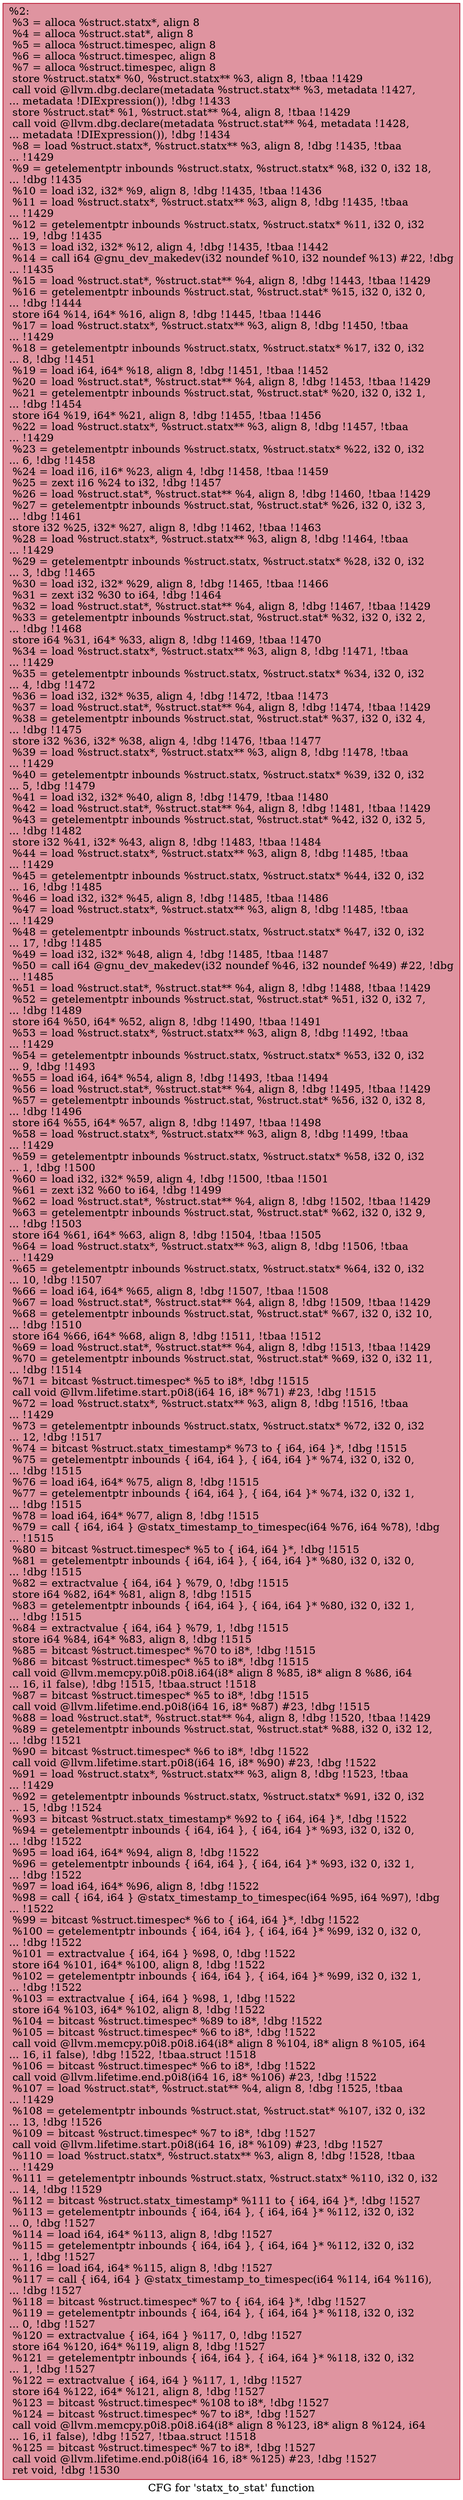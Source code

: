 digraph "CFG for 'statx_to_stat' function" {
	label="CFG for 'statx_to_stat' function";

	Node0x15e08e0 [shape=record,color="#b70d28ff", style=filled, fillcolor="#b70d2870",label="{%2:\l  %3 = alloca %struct.statx*, align 8\l  %4 = alloca %struct.stat*, align 8\l  %5 = alloca %struct.timespec, align 8\l  %6 = alloca %struct.timespec, align 8\l  %7 = alloca %struct.timespec, align 8\l  store %struct.statx* %0, %struct.statx** %3, align 8, !tbaa !1429\l  call void @llvm.dbg.declare(metadata %struct.statx** %3, metadata !1427,\l... metadata !DIExpression()), !dbg !1433\l  store %struct.stat* %1, %struct.stat** %4, align 8, !tbaa !1429\l  call void @llvm.dbg.declare(metadata %struct.stat** %4, metadata !1428,\l... metadata !DIExpression()), !dbg !1434\l  %8 = load %struct.statx*, %struct.statx** %3, align 8, !dbg !1435, !tbaa\l... !1429\l  %9 = getelementptr inbounds %struct.statx, %struct.statx* %8, i32 0, i32 18,\l... !dbg !1435\l  %10 = load i32, i32* %9, align 8, !dbg !1435, !tbaa !1436\l  %11 = load %struct.statx*, %struct.statx** %3, align 8, !dbg !1435, !tbaa\l... !1429\l  %12 = getelementptr inbounds %struct.statx, %struct.statx* %11, i32 0, i32\l... 19, !dbg !1435\l  %13 = load i32, i32* %12, align 4, !dbg !1435, !tbaa !1442\l  %14 = call i64 @gnu_dev_makedev(i32 noundef %10, i32 noundef %13) #22, !dbg\l... !1435\l  %15 = load %struct.stat*, %struct.stat** %4, align 8, !dbg !1443, !tbaa !1429\l  %16 = getelementptr inbounds %struct.stat, %struct.stat* %15, i32 0, i32 0,\l... !dbg !1444\l  store i64 %14, i64* %16, align 8, !dbg !1445, !tbaa !1446\l  %17 = load %struct.statx*, %struct.statx** %3, align 8, !dbg !1450, !tbaa\l... !1429\l  %18 = getelementptr inbounds %struct.statx, %struct.statx* %17, i32 0, i32\l... 8, !dbg !1451\l  %19 = load i64, i64* %18, align 8, !dbg !1451, !tbaa !1452\l  %20 = load %struct.stat*, %struct.stat** %4, align 8, !dbg !1453, !tbaa !1429\l  %21 = getelementptr inbounds %struct.stat, %struct.stat* %20, i32 0, i32 1,\l... !dbg !1454\l  store i64 %19, i64* %21, align 8, !dbg !1455, !tbaa !1456\l  %22 = load %struct.statx*, %struct.statx** %3, align 8, !dbg !1457, !tbaa\l... !1429\l  %23 = getelementptr inbounds %struct.statx, %struct.statx* %22, i32 0, i32\l... 6, !dbg !1458\l  %24 = load i16, i16* %23, align 4, !dbg !1458, !tbaa !1459\l  %25 = zext i16 %24 to i32, !dbg !1457\l  %26 = load %struct.stat*, %struct.stat** %4, align 8, !dbg !1460, !tbaa !1429\l  %27 = getelementptr inbounds %struct.stat, %struct.stat* %26, i32 0, i32 3,\l... !dbg !1461\l  store i32 %25, i32* %27, align 8, !dbg !1462, !tbaa !1463\l  %28 = load %struct.statx*, %struct.statx** %3, align 8, !dbg !1464, !tbaa\l... !1429\l  %29 = getelementptr inbounds %struct.statx, %struct.statx* %28, i32 0, i32\l... 3, !dbg !1465\l  %30 = load i32, i32* %29, align 8, !dbg !1465, !tbaa !1466\l  %31 = zext i32 %30 to i64, !dbg !1464\l  %32 = load %struct.stat*, %struct.stat** %4, align 8, !dbg !1467, !tbaa !1429\l  %33 = getelementptr inbounds %struct.stat, %struct.stat* %32, i32 0, i32 2,\l... !dbg !1468\l  store i64 %31, i64* %33, align 8, !dbg !1469, !tbaa !1470\l  %34 = load %struct.statx*, %struct.statx** %3, align 8, !dbg !1471, !tbaa\l... !1429\l  %35 = getelementptr inbounds %struct.statx, %struct.statx* %34, i32 0, i32\l... 4, !dbg !1472\l  %36 = load i32, i32* %35, align 4, !dbg !1472, !tbaa !1473\l  %37 = load %struct.stat*, %struct.stat** %4, align 8, !dbg !1474, !tbaa !1429\l  %38 = getelementptr inbounds %struct.stat, %struct.stat* %37, i32 0, i32 4,\l... !dbg !1475\l  store i32 %36, i32* %38, align 4, !dbg !1476, !tbaa !1477\l  %39 = load %struct.statx*, %struct.statx** %3, align 8, !dbg !1478, !tbaa\l... !1429\l  %40 = getelementptr inbounds %struct.statx, %struct.statx* %39, i32 0, i32\l... 5, !dbg !1479\l  %41 = load i32, i32* %40, align 8, !dbg !1479, !tbaa !1480\l  %42 = load %struct.stat*, %struct.stat** %4, align 8, !dbg !1481, !tbaa !1429\l  %43 = getelementptr inbounds %struct.stat, %struct.stat* %42, i32 0, i32 5,\l... !dbg !1482\l  store i32 %41, i32* %43, align 8, !dbg !1483, !tbaa !1484\l  %44 = load %struct.statx*, %struct.statx** %3, align 8, !dbg !1485, !tbaa\l... !1429\l  %45 = getelementptr inbounds %struct.statx, %struct.statx* %44, i32 0, i32\l... 16, !dbg !1485\l  %46 = load i32, i32* %45, align 8, !dbg !1485, !tbaa !1486\l  %47 = load %struct.statx*, %struct.statx** %3, align 8, !dbg !1485, !tbaa\l... !1429\l  %48 = getelementptr inbounds %struct.statx, %struct.statx* %47, i32 0, i32\l... 17, !dbg !1485\l  %49 = load i32, i32* %48, align 4, !dbg !1485, !tbaa !1487\l  %50 = call i64 @gnu_dev_makedev(i32 noundef %46, i32 noundef %49) #22, !dbg\l... !1485\l  %51 = load %struct.stat*, %struct.stat** %4, align 8, !dbg !1488, !tbaa !1429\l  %52 = getelementptr inbounds %struct.stat, %struct.stat* %51, i32 0, i32 7,\l... !dbg !1489\l  store i64 %50, i64* %52, align 8, !dbg !1490, !tbaa !1491\l  %53 = load %struct.statx*, %struct.statx** %3, align 8, !dbg !1492, !tbaa\l... !1429\l  %54 = getelementptr inbounds %struct.statx, %struct.statx* %53, i32 0, i32\l... 9, !dbg !1493\l  %55 = load i64, i64* %54, align 8, !dbg !1493, !tbaa !1494\l  %56 = load %struct.stat*, %struct.stat** %4, align 8, !dbg !1495, !tbaa !1429\l  %57 = getelementptr inbounds %struct.stat, %struct.stat* %56, i32 0, i32 8,\l... !dbg !1496\l  store i64 %55, i64* %57, align 8, !dbg !1497, !tbaa !1498\l  %58 = load %struct.statx*, %struct.statx** %3, align 8, !dbg !1499, !tbaa\l... !1429\l  %59 = getelementptr inbounds %struct.statx, %struct.statx* %58, i32 0, i32\l... 1, !dbg !1500\l  %60 = load i32, i32* %59, align 4, !dbg !1500, !tbaa !1501\l  %61 = zext i32 %60 to i64, !dbg !1499\l  %62 = load %struct.stat*, %struct.stat** %4, align 8, !dbg !1502, !tbaa !1429\l  %63 = getelementptr inbounds %struct.stat, %struct.stat* %62, i32 0, i32 9,\l... !dbg !1503\l  store i64 %61, i64* %63, align 8, !dbg !1504, !tbaa !1505\l  %64 = load %struct.statx*, %struct.statx** %3, align 8, !dbg !1506, !tbaa\l... !1429\l  %65 = getelementptr inbounds %struct.statx, %struct.statx* %64, i32 0, i32\l... 10, !dbg !1507\l  %66 = load i64, i64* %65, align 8, !dbg !1507, !tbaa !1508\l  %67 = load %struct.stat*, %struct.stat** %4, align 8, !dbg !1509, !tbaa !1429\l  %68 = getelementptr inbounds %struct.stat, %struct.stat* %67, i32 0, i32 10,\l... !dbg !1510\l  store i64 %66, i64* %68, align 8, !dbg !1511, !tbaa !1512\l  %69 = load %struct.stat*, %struct.stat** %4, align 8, !dbg !1513, !tbaa !1429\l  %70 = getelementptr inbounds %struct.stat, %struct.stat* %69, i32 0, i32 11,\l... !dbg !1514\l  %71 = bitcast %struct.timespec* %5 to i8*, !dbg !1515\l  call void @llvm.lifetime.start.p0i8(i64 16, i8* %71) #23, !dbg !1515\l  %72 = load %struct.statx*, %struct.statx** %3, align 8, !dbg !1516, !tbaa\l... !1429\l  %73 = getelementptr inbounds %struct.statx, %struct.statx* %72, i32 0, i32\l... 12, !dbg !1517\l  %74 = bitcast %struct.statx_timestamp* %73 to \{ i64, i64 \}*, !dbg !1515\l  %75 = getelementptr inbounds \{ i64, i64 \}, \{ i64, i64 \}* %74, i32 0, i32 0,\l... !dbg !1515\l  %76 = load i64, i64* %75, align 8, !dbg !1515\l  %77 = getelementptr inbounds \{ i64, i64 \}, \{ i64, i64 \}* %74, i32 0, i32 1,\l... !dbg !1515\l  %78 = load i64, i64* %77, align 8, !dbg !1515\l  %79 = call \{ i64, i64 \} @statx_timestamp_to_timespec(i64 %76, i64 %78), !dbg\l... !1515\l  %80 = bitcast %struct.timespec* %5 to \{ i64, i64 \}*, !dbg !1515\l  %81 = getelementptr inbounds \{ i64, i64 \}, \{ i64, i64 \}* %80, i32 0, i32 0,\l... !dbg !1515\l  %82 = extractvalue \{ i64, i64 \} %79, 0, !dbg !1515\l  store i64 %82, i64* %81, align 8, !dbg !1515\l  %83 = getelementptr inbounds \{ i64, i64 \}, \{ i64, i64 \}* %80, i32 0, i32 1,\l... !dbg !1515\l  %84 = extractvalue \{ i64, i64 \} %79, 1, !dbg !1515\l  store i64 %84, i64* %83, align 8, !dbg !1515\l  %85 = bitcast %struct.timespec* %70 to i8*, !dbg !1515\l  %86 = bitcast %struct.timespec* %5 to i8*, !dbg !1515\l  call void @llvm.memcpy.p0i8.p0i8.i64(i8* align 8 %85, i8* align 8 %86, i64\l... 16, i1 false), !dbg !1515, !tbaa.struct !1518\l  %87 = bitcast %struct.timespec* %5 to i8*, !dbg !1515\l  call void @llvm.lifetime.end.p0i8(i64 16, i8* %87) #23, !dbg !1515\l  %88 = load %struct.stat*, %struct.stat** %4, align 8, !dbg !1520, !tbaa !1429\l  %89 = getelementptr inbounds %struct.stat, %struct.stat* %88, i32 0, i32 12,\l... !dbg !1521\l  %90 = bitcast %struct.timespec* %6 to i8*, !dbg !1522\l  call void @llvm.lifetime.start.p0i8(i64 16, i8* %90) #23, !dbg !1522\l  %91 = load %struct.statx*, %struct.statx** %3, align 8, !dbg !1523, !tbaa\l... !1429\l  %92 = getelementptr inbounds %struct.statx, %struct.statx* %91, i32 0, i32\l... 15, !dbg !1524\l  %93 = bitcast %struct.statx_timestamp* %92 to \{ i64, i64 \}*, !dbg !1522\l  %94 = getelementptr inbounds \{ i64, i64 \}, \{ i64, i64 \}* %93, i32 0, i32 0,\l... !dbg !1522\l  %95 = load i64, i64* %94, align 8, !dbg !1522\l  %96 = getelementptr inbounds \{ i64, i64 \}, \{ i64, i64 \}* %93, i32 0, i32 1,\l... !dbg !1522\l  %97 = load i64, i64* %96, align 8, !dbg !1522\l  %98 = call \{ i64, i64 \} @statx_timestamp_to_timespec(i64 %95, i64 %97), !dbg\l... !1522\l  %99 = bitcast %struct.timespec* %6 to \{ i64, i64 \}*, !dbg !1522\l  %100 = getelementptr inbounds \{ i64, i64 \}, \{ i64, i64 \}* %99, i32 0, i32 0,\l... !dbg !1522\l  %101 = extractvalue \{ i64, i64 \} %98, 0, !dbg !1522\l  store i64 %101, i64* %100, align 8, !dbg !1522\l  %102 = getelementptr inbounds \{ i64, i64 \}, \{ i64, i64 \}* %99, i32 0, i32 1,\l... !dbg !1522\l  %103 = extractvalue \{ i64, i64 \} %98, 1, !dbg !1522\l  store i64 %103, i64* %102, align 8, !dbg !1522\l  %104 = bitcast %struct.timespec* %89 to i8*, !dbg !1522\l  %105 = bitcast %struct.timespec* %6 to i8*, !dbg !1522\l  call void @llvm.memcpy.p0i8.p0i8.i64(i8* align 8 %104, i8* align 8 %105, i64\l... 16, i1 false), !dbg !1522, !tbaa.struct !1518\l  %106 = bitcast %struct.timespec* %6 to i8*, !dbg !1522\l  call void @llvm.lifetime.end.p0i8(i64 16, i8* %106) #23, !dbg !1522\l  %107 = load %struct.stat*, %struct.stat** %4, align 8, !dbg !1525, !tbaa\l... !1429\l  %108 = getelementptr inbounds %struct.stat, %struct.stat* %107, i32 0, i32\l... 13, !dbg !1526\l  %109 = bitcast %struct.timespec* %7 to i8*, !dbg !1527\l  call void @llvm.lifetime.start.p0i8(i64 16, i8* %109) #23, !dbg !1527\l  %110 = load %struct.statx*, %struct.statx** %3, align 8, !dbg !1528, !tbaa\l... !1429\l  %111 = getelementptr inbounds %struct.statx, %struct.statx* %110, i32 0, i32\l... 14, !dbg !1529\l  %112 = bitcast %struct.statx_timestamp* %111 to \{ i64, i64 \}*, !dbg !1527\l  %113 = getelementptr inbounds \{ i64, i64 \}, \{ i64, i64 \}* %112, i32 0, i32\l... 0, !dbg !1527\l  %114 = load i64, i64* %113, align 8, !dbg !1527\l  %115 = getelementptr inbounds \{ i64, i64 \}, \{ i64, i64 \}* %112, i32 0, i32\l... 1, !dbg !1527\l  %116 = load i64, i64* %115, align 8, !dbg !1527\l  %117 = call \{ i64, i64 \} @statx_timestamp_to_timespec(i64 %114, i64 %116),\l... !dbg !1527\l  %118 = bitcast %struct.timespec* %7 to \{ i64, i64 \}*, !dbg !1527\l  %119 = getelementptr inbounds \{ i64, i64 \}, \{ i64, i64 \}* %118, i32 0, i32\l... 0, !dbg !1527\l  %120 = extractvalue \{ i64, i64 \} %117, 0, !dbg !1527\l  store i64 %120, i64* %119, align 8, !dbg !1527\l  %121 = getelementptr inbounds \{ i64, i64 \}, \{ i64, i64 \}* %118, i32 0, i32\l... 1, !dbg !1527\l  %122 = extractvalue \{ i64, i64 \} %117, 1, !dbg !1527\l  store i64 %122, i64* %121, align 8, !dbg !1527\l  %123 = bitcast %struct.timespec* %108 to i8*, !dbg !1527\l  %124 = bitcast %struct.timespec* %7 to i8*, !dbg !1527\l  call void @llvm.memcpy.p0i8.p0i8.i64(i8* align 8 %123, i8* align 8 %124, i64\l... 16, i1 false), !dbg !1527, !tbaa.struct !1518\l  %125 = bitcast %struct.timespec* %7 to i8*, !dbg !1527\l  call void @llvm.lifetime.end.p0i8(i64 16, i8* %125) #23, !dbg !1527\l  ret void, !dbg !1530\l}"];
}
